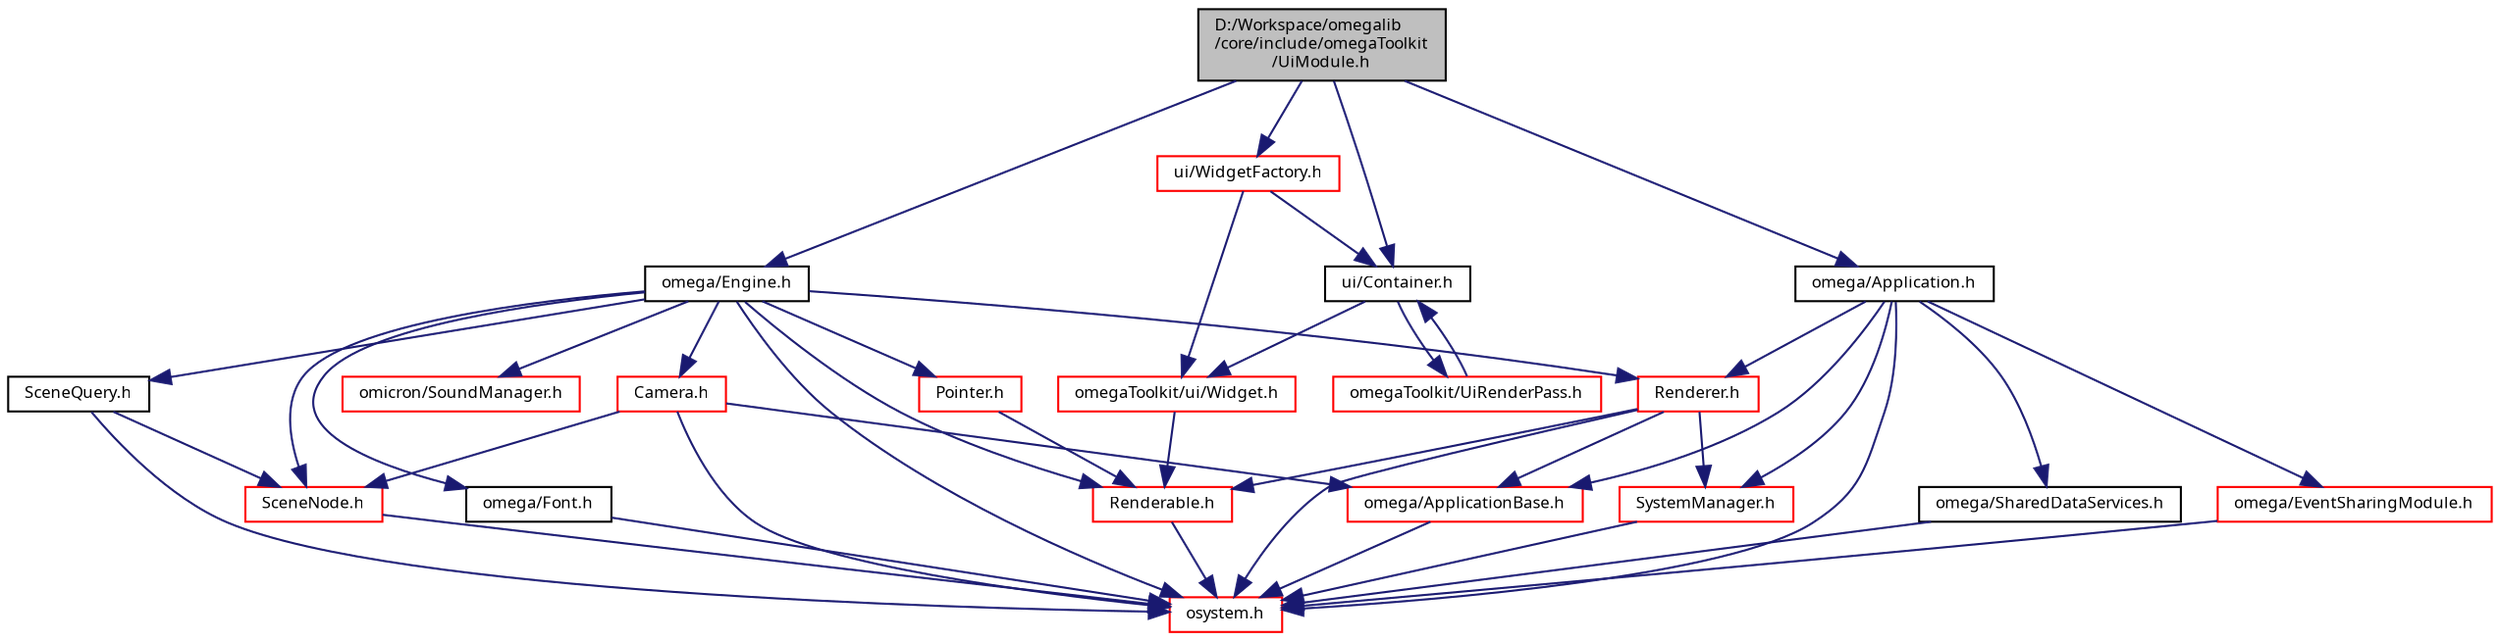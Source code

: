 digraph "D:/Workspace/omegalib/core/include/omegaToolkit/UiModule.h"
{
  bgcolor="transparent";
  edge [fontname="FreeSans.ttf",fontsize="8",labelfontname="FreeSans.ttf",labelfontsize="8"];
  node [fontname="FreeSans.ttf",fontsize="8",shape=record];
  Node1 [label="D:/Workspace/omegalib\l/core/include/omegaToolkit\l/UiModule.h",height=0.2,width=0.4,color="black", fillcolor="grey75", style="filled" fontcolor="black"];
  Node1 -> Node2 [color="midnightblue",fontsize="8",style="solid",fontname="FreeSans.ttf"];
  Node2 [label="omega/Engine.h",height=0.2,width=0.4,color="black",URL="$_engine_8h.html"];
  Node2 -> Node3 [color="midnightblue",fontsize="8",style="solid",fontname="FreeSans.ttf"];
  Node3 [label="osystem.h",height=0.2,width=0.4,color="red",URL="$include_2omega_2osystem_8h.html"];
  Node2 -> Node4 [color="midnightblue",fontsize="8",style="solid",fontname="FreeSans.ttf"];
  Node4 [label="Renderer.h",height=0.2,width=0.4,color="red",URL="$_renderer_8h.html"];
  Node4 -> Node3 [color="midnightblue",fontsize="8",style="solid",fontname="FreeSans.ttf"];
  Node4 -> Node5 [color="midnightblue",fontsize="8",style="solid",fontname="FreeSans.ttf"];
  Node5 [label="Renderable.h",height=0.2,width=0.4,color="red",URL="$_renderable_8h.html"];
  Node5 -> Node3 [color="midnightblue",fontsize="8",style="solid",fontname="FreeSans.ttf"];
  Node4 -> Node6 [color="midnightblue",fontsize="8",style="solid",fontname="FreeSans.ttf"];
  Node6 [label="omega/ApplicationBase.h",height=0.2,width=0.4,color="red",URL="$_application_base_8h.html"];
  Node6 -> Node3 [color="midnightblue",fontsize="8",style="solid",fontname="FreeSans.ttf"];
  Node4 -> Node7 [color="midnightblue",fontsize="8",style="solid",fontname="FreeSans.ttf"];
  Node7 [label="SystemManager.h",height=0.2,width=0.4,color="red",URL="$_system_manager_8h.html"];
  Node7 -> Node3 [color="midnightblue",fontsize="8",style="solid",fontname="FreeSans.ttf"];
  Node2 -> Node8 [color="midnightblue",fontsize="8",style="solid",fontname="FreeSans.ttf"];
  Node8 [label="SceneNode.h",height=0.2,width=0.4,color="red",URL="$_scene_node_8h.html"];
  Node8 -> Node3 [color="midnightblue",fontsize="8",style="solid",fontname="FreeSans.ttf"];
  Node2 -> Node9 [color="midnightblue",fontsize="8",style="solid",fontname="FreeSans.ttf"];
  Node9 [label="Pointer.h",height=0.2,width=0.4,color="red",URL="$_pointer_8h.html"];
  Node9 -> Node5 [color="midnightblue",fontsize="8",style="solid",fontname="FreeSans.ttf"];
  Node2 -> Node5 [color="midnightblue",fontsize="8",style="solid",fontname="FreeSans.ttf"];
  Node2 -> Node10 [color="midnightblue",fontsize="8",style="solid",fontname="FreeSans.ttf"];
  Node10 [label="SceneQuery.h",height=0.2,width=0.4,color="black",URL="$_scene_query_8h.html"];
  Node10 -> Node3 [color="midnightblue",fontsize="8",style="solid",fontname="FreeSans.ttf"];
  Node10 -> Node8 [color="midnightblue",fontsize="8",style="solid",fontname="FreeSans.ttf"];
  Node2 -> Node11 [color="midnightblue",fontsize="8",style="solid",fontname="FreeSans.ttf"];
  Node11 [label="Camera.h",height=0.2,width=0.4,color="red",URL="$_camera_8h.html"];
  Node11 -> Node3 [color="midnightblue",fontsize="8",style="solid",fontname="FreeSans.ttf"];
  Node11 -> Node6 [color="midnightblue",fontsize="8",style="solid",fontname="FreeSans.ttf"];
  Node11 -> Node8 [color="midnightblue",fontsize="8",style="solid",fontname="FreeSans.ttf"];
  Node2 -> Node12 [color="midnightblue",fontsize="8",style="solid",fontname="FreeSans.ttf"];
  Node12 [label="omega/Font.h",height=0.2,width=0.4,color="black",URL="$_font_8h.html"];
  Node12 -> Node3 [color="midnightblue",fontsize="8",style="solid",fontname="FreeSans.ttf"];
  Node2 -> Node13 [color="midnightblue",fontsize="8",style="solid",fontname="FreeSans.ttf"];
  Node13 [label="omicron/SoundManager.h",height=0.2,width=0.4,color="red",URL="$_sound_manager_8h.html"];
  Node1 -> Node14 [color="midnightblue",fontsize="8",style="solid",fontname="FreeSans.ttf"];
  Node14 [label="omega/Application.h",height=0.2,width=0.4,color="black",URL="$_application_8h.html"];
  Node14 -> Node3 [color="midnightblue",fontsize="8",style="solid",fontname="FreeSans.ttf"];
  Node14 -> Node4 [color="midnightblue",fontsize="8",style="solid",fontname="FreeSans.ttf"];
  Node14 -> Node6 [color="midnightblue",fontsize="8",style="solid",fontname="FreeSans.ttf"];
  Node14 -> Node7 [color="midnightblue",fontsize="8",style="solid",fontname="FreeSans.ttf"];
  Node14 -> Node15 [color="midnightblue",fontsize="8",style="solid",fontname="FreeSans.ttf"];
  Node15 [label="omega/SharedDataServices.h",height=0.2,width=0.4,color="black",URL="$_shared_data_services_8h.html"];
  Node15 -> Node3 [color="midnightblue",fontsize="8",style="solid",fontname="FreeSans.ttf"];
  Node14 -> Node16 [color="midnightblue",fontsize="8",style="solid",fontname="FreeSans.ttf"];
  Node16 [label="omega/EventSharingModule.h",height=0.2,width=0.4,color="red",URL="$_event_sharing_module_8h.html"];
  Node16 -> Node3 [color="midnightblue",fontsize="8",style="solid",fontname="FreeSans.ttf"];
  Node1 -> Node17 [color="midnightblue",fontsize="8",style="solid",fontname="FreeSans.ttf"];
  Node17 [label="ui/Container.h",height=0.2,width=0.4,color="black",URL="$_container_8h.html"];
  Node17 -> Node18 [color="midnightblue",fontsize="8",style="solid",fontname="FreeSans.ttf"];
  Node18 [label="omegaToolkit/ui/Widget.h",height=0.2,width=0.4,color="red",URL="$_widget_8h.html"];
  Node18 -> Node5 [color="midnightblue",fontsize="8",style="solid",fontname="FreeSans.ttf"];
  Node17 -> Node19 [color="midnightblue",fontsize="8",style="solid",fontname="FreeSans.ttf"];
  Node19 [label="omegaToolkit/UiRenderPass.h",height=0.2,width=0.4,color="red",URL="$_ui_render_pass_8h.html"];
  Node19 -> Node17 [color="midnightblue",fontsize="8",style="solid",fontname="FreeSans.ttf"];
  Node1 -> Node20 [color="midnightblue",fontsize="8",style="solid",fontname="FreeSans.ttf"];
  Node20 [label="ui/WidgetFactory.h",height=0.2,width=0.4,color="red",URL="$_widget_factory_8h.html"];
  Node20 -> Node17 [color="midnightblue",fontsize="8",style="solid",fontname="FreeSans.ttf"];
  Node20 -> Node18 [color="midnightblue",fontsize="8",style="solid",fontname="FreeSans.ttf"];
}
